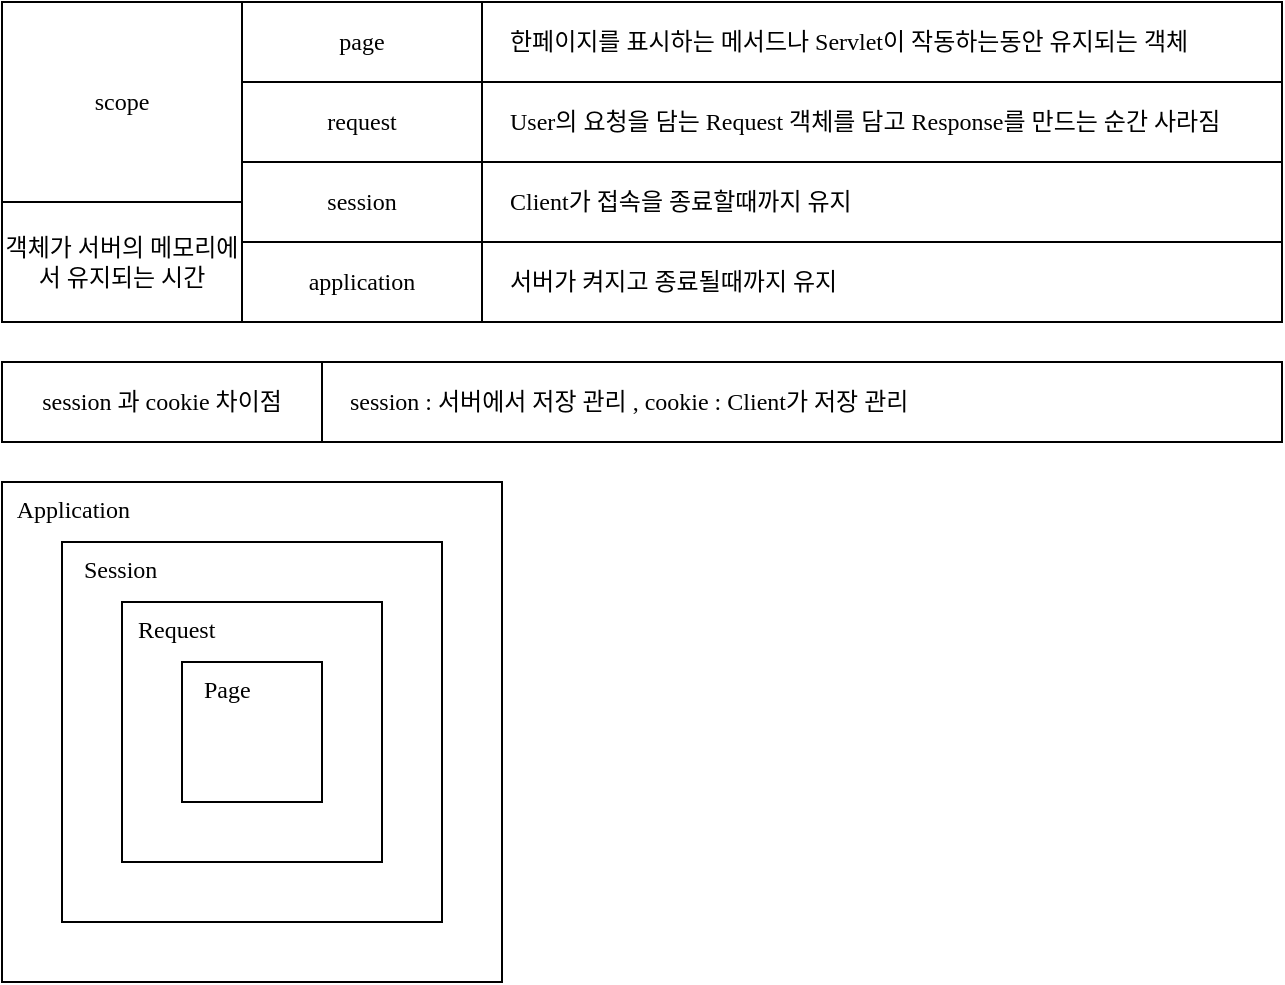 <mxfile version="22.1.2" type="device">
  <diagram name="페이지-1" id="L6Q7aNaDaRqBjgQt6AqM">
    <mxGraphModel dx="1195" dy="697" grid="1" gridSize="10" guides="1" tooltips="1" connect="1" arrows="1" fold="1" page="1" pageScale="1" pageWidth="827" pageHeight="1169" math="0" shadow="0">
      <root>
        <mxCell id="0" />
        <mxCell id="1" parent="0" />
        <mxCell id="8NophFoFHsndogoybagu-16" value="&amp;nbsp; Application" style="rounded=0;whiteSpace=wrap;html=1;fontFamily=a고딕14;align=left;verticalAlign=top;" vertex="1" parent="1">
          <mxGeometry x="40" y="280" width="250" height="250" as="geometry" />
        </mxCell>
        <mxCell id="8NophFoFHsndogoybagu-1" value="scope" style="rounded=0;whiteSpace=wrap;html=1;fontFamily=a고딕14;" vertex="1" parent="1">
          <mxGeometry x="40" y="40" width="120" height="100" as="geometry" />
        </mxCell>
        <mxCell id="8NophFoFHsndogoybagu-2" value="객체가 서버의 메모리에서 유지되는 시간" style="rounded=0;whiteSpace=wrap;html=1;fontFamily=a고딕14;" vertex="1" parent="1">
          <mxGeometry x="40" y="140" width="120" height="60" as="geometry" />
        </mxCell>
        <mxCell id="8NophFoFHsndogoybagu-3" value="page" style="rounded=0;whiteSpace=wrap;html=1;fontFamily=a고딕14;" vertex="1" parent="1">
          <mxGeometry x="160" y="40" width="120" height="40" as="geometry" />
        </mxCell>
        <mxCell id="8NophFoFHsndogoybagu-4" value="request" style="rounded=0;whiteSpace=wrap;html=1;fontFamily=a고딕14;" vertex="1" parent="1">
          <mxGeometry x="160" y="80" width="120" height="40" as="geometry" />
        </mxCell>
        <mxCell id="8NophFoFHsndogoybagu-5" value="session" style="rounded=0;whiteSpace=wrap;html=1;fontFamily=a고딕14;" vertex="1" parent="1">
          <mxGeometry x="160" y="120" width="120" height="40" as="geometry" />
        </mxCell>
        <mxCell id="8NophFoFHsndogoybagu-6" value="application" style="rounded=0;whiteSpace=wrap;html=1;fontFamily=a고딕14;" vertex="1" parent="1">
          <mxGeometry x="160" y="160" width="120" height="40" as="geometry" />
        </mxCell>
        <mxCell id="8NophFoFHsndogoybagu-7" value="&amp;nbsp; &amp;nbsp; 한페이지를 표시하는 메서드나 Servlet이 작동하는동안 유지되는 객체" style="rounded=0;whiteSpace=wrap;html=1;fontFamily=a고딕14;align=left;" vertex="1" parent="1">
          <mxGeometry x="280" y="40" width="400" height="40" as="geometry" />
        </mxCell>
        <mxCell id="8NophFoFHsndogoybagu-8" value="&amp;nbsp; &amp;nbsp; User의 요청을 담는 Request 객체를 담고 Response를 만드는 순간 사라짐" style="rounded=0;whiteSpace=wrap;html=1;fontFamily=a고딕14;align=left;" vertex="1" parent="1">
          <mxGeometry x="280" y="80" width="400" height="40" as="geometry" />
        </mxCell>
        <mxCell id="8NophFoFHsndogoybagu-9" value="&amp;nbsp; &amp;nbsp; 서버가 켜지고 종료될때까지 유지" style="rounded=0;whiteSpace=wrap;html=1;fontFamily=a고딕14;align=left;" vertex="1" parent="1">
          <mxGeometry x="280" y="160" width="400" height="40" as="geometry" />
        </mxCell>
        <mxCell id="8NophFoFHsndogoybagu-10" value="&amp;nbsp; &amp;nbsp; Client가 접속을 종료할때까지 유지" style="rounded=0;whiteSpace=wrap;html=1;fontFamily=a고딕14;align=left;" vertex="1" parent="1">
          <mxGeometry x="280" y="120" width="400" height="40" as="geometry" />
        </mxCell>
        <mxCell id="8NophFoFHsndogoybagu-11" value="session 과 cookie 차이점" style="rounded=0;whiteSpace=wrap;html=1;fontFamily=a고딕14;" vertex="1" parent="1">
          <mxGeometry x="40" y="220" width="160" height="40" as="geometry" />
        </mxCell>
        <mxCell id="8NophFoFHsndogoybagu-12" value="&amp;nbsp; &amp;nbsp; session : 서버에서 저장 관리 , cookie : Client가 저장 관리" style="rounded=0;whiteSpace=wrap;html=1;fontFamily=a고딕14;align=left;" vertex="1" parent="1">
          <mxGeometry x="200" y="220" width="480" height="40" as="geometry" />
        </mxCell>
        <mxCell id="8NophFoFHsndogoybagu-13" value="&amp;nbsp; &amp;nbsp;Session" style="rounded=0;whiteSpace=wrap;html=1;fontFamily=a고딕14;align=left;verticalAlign=top;" vertex="1" parent="1">
          <mxGeometry x="70" y="310" width="190" height="190" as="geometry" />
        </mxCell>
        <mxCell id="8NophFoFHsndogoybagu-14" value="&amp;nbsp; Request" style="rounded=0;whiteSpace=wrap;html=1;fontFamily=a고딕14;align=left;verticalAlign=top;" vertex="1" parent="1">
          <mxGeometry x="100" y="340" width="130" height="130" as="geometry" />
        </mxCell>
        <mxCell id="8NophFoFHsndogoybagu-15" value="&amp;nbsp; &amp;nbsp;Page" style="rounded=0;whiteSpace=wrap;html=1;fontFamily=a고딕14;align=left;verticalAlign=top;" vertex="1" parent="1">
          <mxGeometry x="130" y="370" width="70" height="70" as="geometry" />
        </mxCell>
      </root>
    </mxGraphModel>
  </diagram>
</mxfile>
